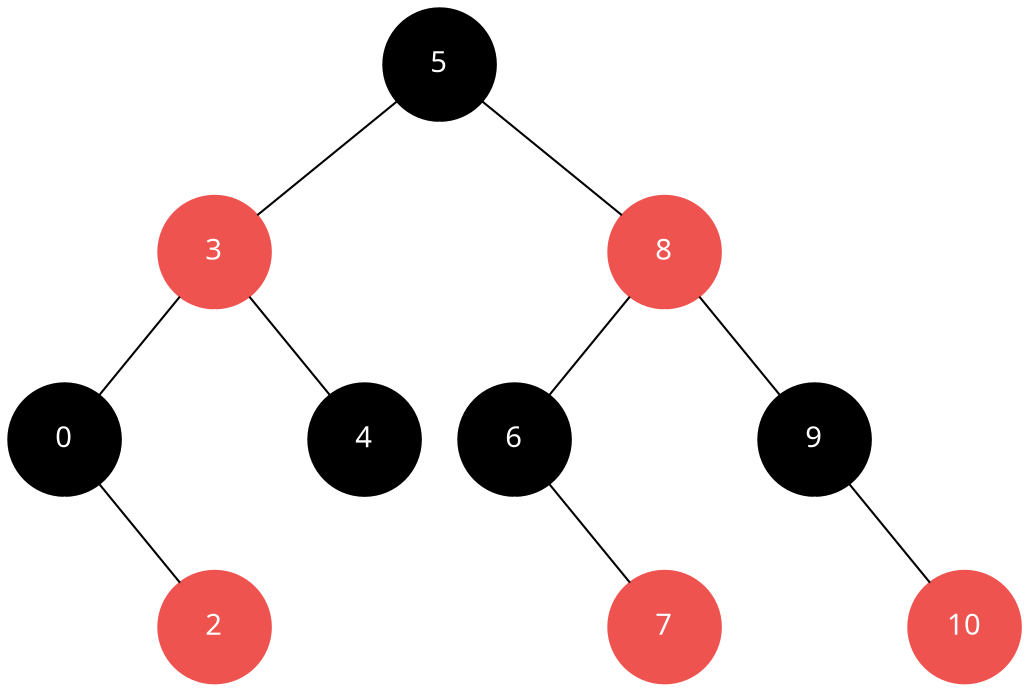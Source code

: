 digraph {
size="10,10"
fontpath="/home/M/.fonts/"
	node [shape=circle]
	node [style=filled]
	node [color=black]
	node [fixedsize=true]
	node [height=0.75]
	node [width=0.75]
	node [fontcolor=white]
	node [fontname="Courier:Bold"]
	edge [arrowhead=none]
	edge [style=filled]
	edge [weight=10]
	edge [color=black]
	node [color=black]
	5
	edge [weight=10]
	edge [color=black]
	node [color="#ef5350"]
	3
		5 -> 3
	edge [weight=100]
	edge [color=white]
	node [color=white]
	"[5"
		5 -> "[5"
	edge [weight=10]
	edge [color=black]
	node [color="#ef5350"]
	8
		5 -> 8
	edge [weight=10]
	edge [color=black]
	node [color=black]
	6
		8 -> 6
	edge [weight=100]
	edge [color=white]
	node [color=white]
	"[8"
		8 -> "[8"
	edge [weight=10]
	edge [color=black]
	node [color=black]
	9
		8 -> 9
	edge [weight=100]
	edge [color=white]
	node [color=white]
	"|9"
		9 -> "|9"
	edge [weight=10]
	edge [color=black]
	node [color="#ef5350"]
	10
		9 -> 10
	edge [weight=100]
	edge [color=white]
	node [color=white]
	"|6"
		6 -> "|6"
	edge [weight=10]
	edge [color=black]
	node [color="#ef5350"]
	7
		6 -> 7
	edge [weight=10]
	edge [color=black]
	node [color=black]
	0
		3 -> 0
	edge [weight=100]
	edge [color=white]
	node [color=white]
	"[3"
		3 -> "[3"
	edge [weight=10]
	edge [color=black]
	node [color=black]
	4
		3 -> 4
	edge [weight=100]
	edge [color=white]
	node [color=white]
	"|0"
		0 -> "|0"
	edge [weight=10]
	edge [color=black]
	node [color="#ef5350"]
	2
		0 -> 2
}